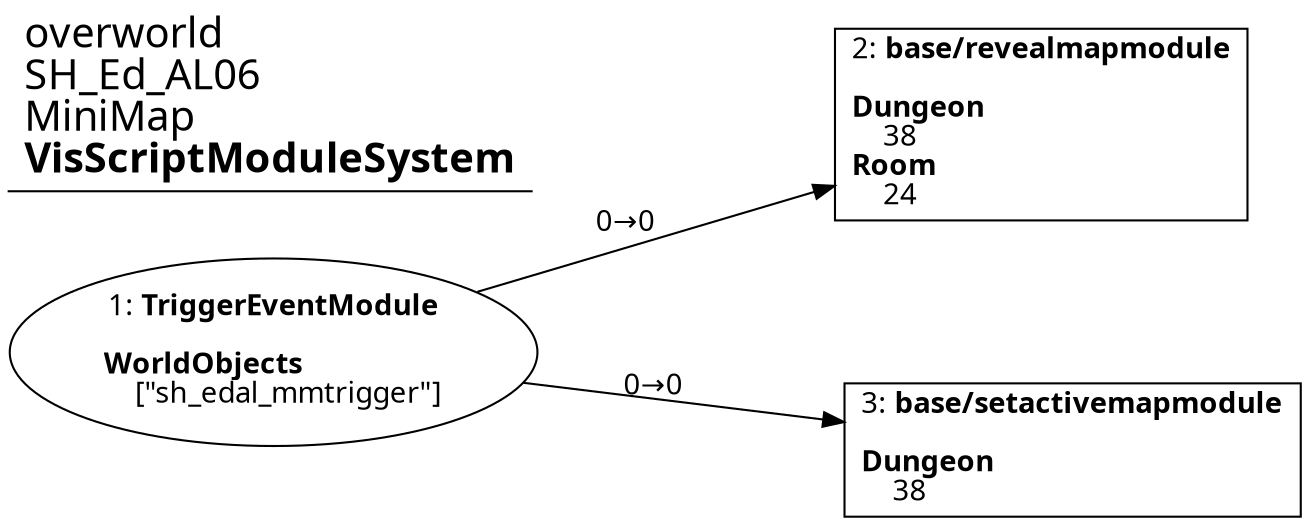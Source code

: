 digraph {
    layout = fdp;
    overlap = prism;
    sep = "+16";
    splines = spline;

    node [ shape = box ];

    graph [ fontname = "Segoe UI" ];
    node [ fontname = "Segoe UI" ];
    edge [ fontname = "Segoe UI" ];

    1 [ label = <1: <b>TriggerEventModule</b><br/><br/><b>WorldObjects</b><br align="left"/>    [&quot;sh_edal_mmtrigger&quot;]<br align="left"/>> ];
    1 [ shape = oval ]
    1 [ pos = "0.068,-0.27400002!" ];
    1 -> 2 [ label = "0→0" ];
    1 -> 3 [ label = "0→0" ];

    2 [ label = <2: <b>base/revealmapmodule</b><br/><br/><b>Dungeon</b><br align="left"/>    38<br align="left"/><b>Room</b><br align="left"/>    24<br align="left"/>> ];
    2 [ pos = "0.337,-0.202!" ];

    3 [ label = <3: <b>base/setactivemapmodule</b><br/><br/><b>Dungeon</b><br align="left"/>    38<br align="left"/>> ];
    3 [ pos = "0.34800002,-0.316!" ];

    title [ pos = "0.067,-0.201!" ];
    title [ shape = underline ];
    title [ label = <<font point-size="20">overworld<br align="left"/>SH_Ed_AL06<br align="left"/>MiniMap<br align="left"/><b>VisScriptModuleSystem</b><br align="left"/></font>> ];
}
